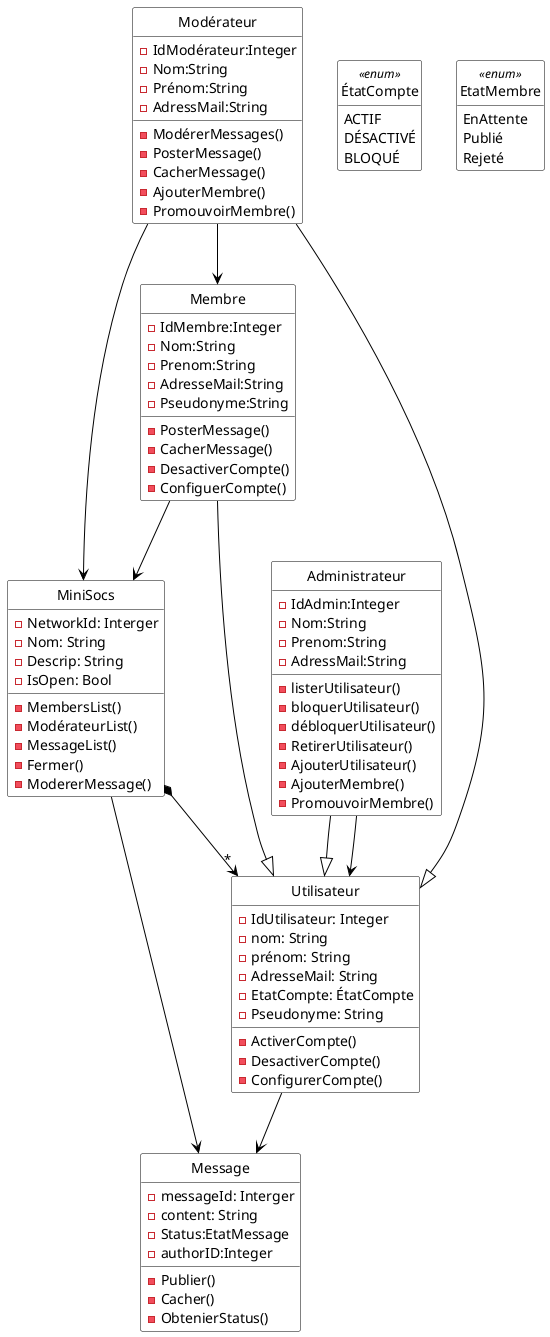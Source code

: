 @startuml

'Diagramme de classes (PlantUML)'

'Configuration charte graphique'
hide empty methods
hide circle
skinparam class {
  BackgroundColor White
  ArrowColor Black
  BorderColor Black
}

'Classes, énumérations, etc.'
class MiniSocs {
  -NetworkId: Interger
  -Nom: String
  -Descrip: String
  -IsOpen: Bool
  -MembersList()
  -ModérateurList()
  -MessageList()
  - Fermer()
  -ModererMessage()
}


class Utilisateur {
  - IdUtilisateur: Integer
  - nom: String
  - prénom: String
  - AdresseMail: String
  -EtatCompte: ÉtatCompte
  -Pseudonyme: String
  -ActiverCompte()
  -DesactiverCompte()
  -ConfigurerCompte()
}


class Membre{
  -IdMembre:Integer
  -Nom:String
  -Prenom:String
  -AdresseMail:String
  - Pseudonyme:String
  -PosterMessage()
  -CacherMessage()
  -DesactiverCompte()
  -ConfiguerCompte()
}


class Administrateur{
  -IdAdmin:Integer
  -Nom:String
  -Prenom:String
  -AdressMail:String
  -listerUtilisateur()
  -bloquerUtilisateur()
  -débloquerUtilisateur()
  -RetirerUtilisateur()
  -AjouterUtilisateur()
  -AjouterMembre()
  -PromouvoirMembre()
}
class Modérateur {
  -IdModérateur:Integer
  -Nom:String
  -Prénom:String
  -AdressMail:String
  -ModérerMessages()
  -PosterMessage()
  -CacherMessage()
  -AjouterMembre()
  -PromouvoirMembre()
}

class Message{
  -messageId: Interger
  -content: String
  -Status:EtatMessage
  -authorID:Integer
  -Publier()
  -Cacher()
  -ObtenierStatus()
}

enum ÉtatCompte <<enum>> {
  ACTIF
  DÉSACTIVÉ
  BLOQUÉ
}

enum EtatMembre <<enum>>{
  EnAttente
  Publié
  Rejeté
}

'Associations, etc.'
MiniSocs *--> "*" Utilisateur

Administrateur--|> Utilisateur
Membre --|> Utilisateur
Modérateur --|> Utilisateur
Administrateur --> Utilisateur
Modérateur --> Membre
Modérateur --> MiniSocs
Membre--> MiniSocs
MiniSocs--> Message
Utilisateur --> Message


'Au besoin, aides pour le positionnement'

@enduml
